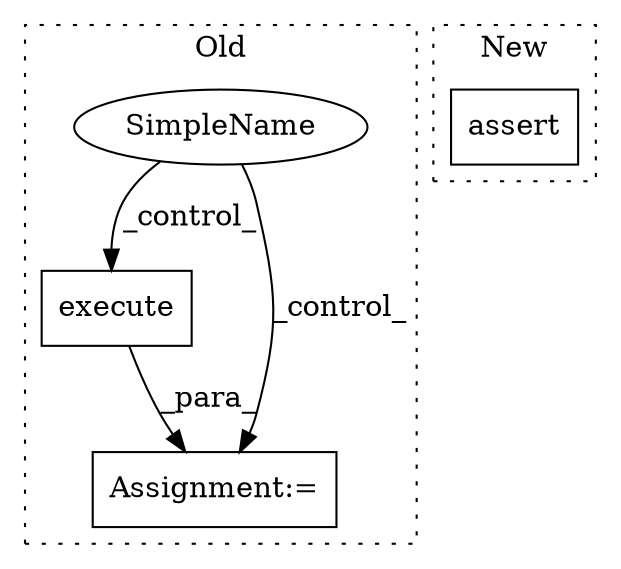 digraph G {
subgraph cluster0 {
1 [label="execute" a="32" s="2802,2817" l="8,1" shape="box"];
3 [label="Assignment:=" a="7" s="2788" l="2" shape="box"];
4 [label="SimpleName" a="42" s="2580" l="1" shape="ellipse"];
label = "Old";
style="dotted";
}
subgraph cluster1 {
2 [label="assert" a="32" s="2611,2636" l="12,1" shape="box"];
label = "New";
style="dotted";
}
1 -> 3 [label="_para_"];
4 -> 1 [label="_control_"];
4 -> 3 [label="_control_"];
}